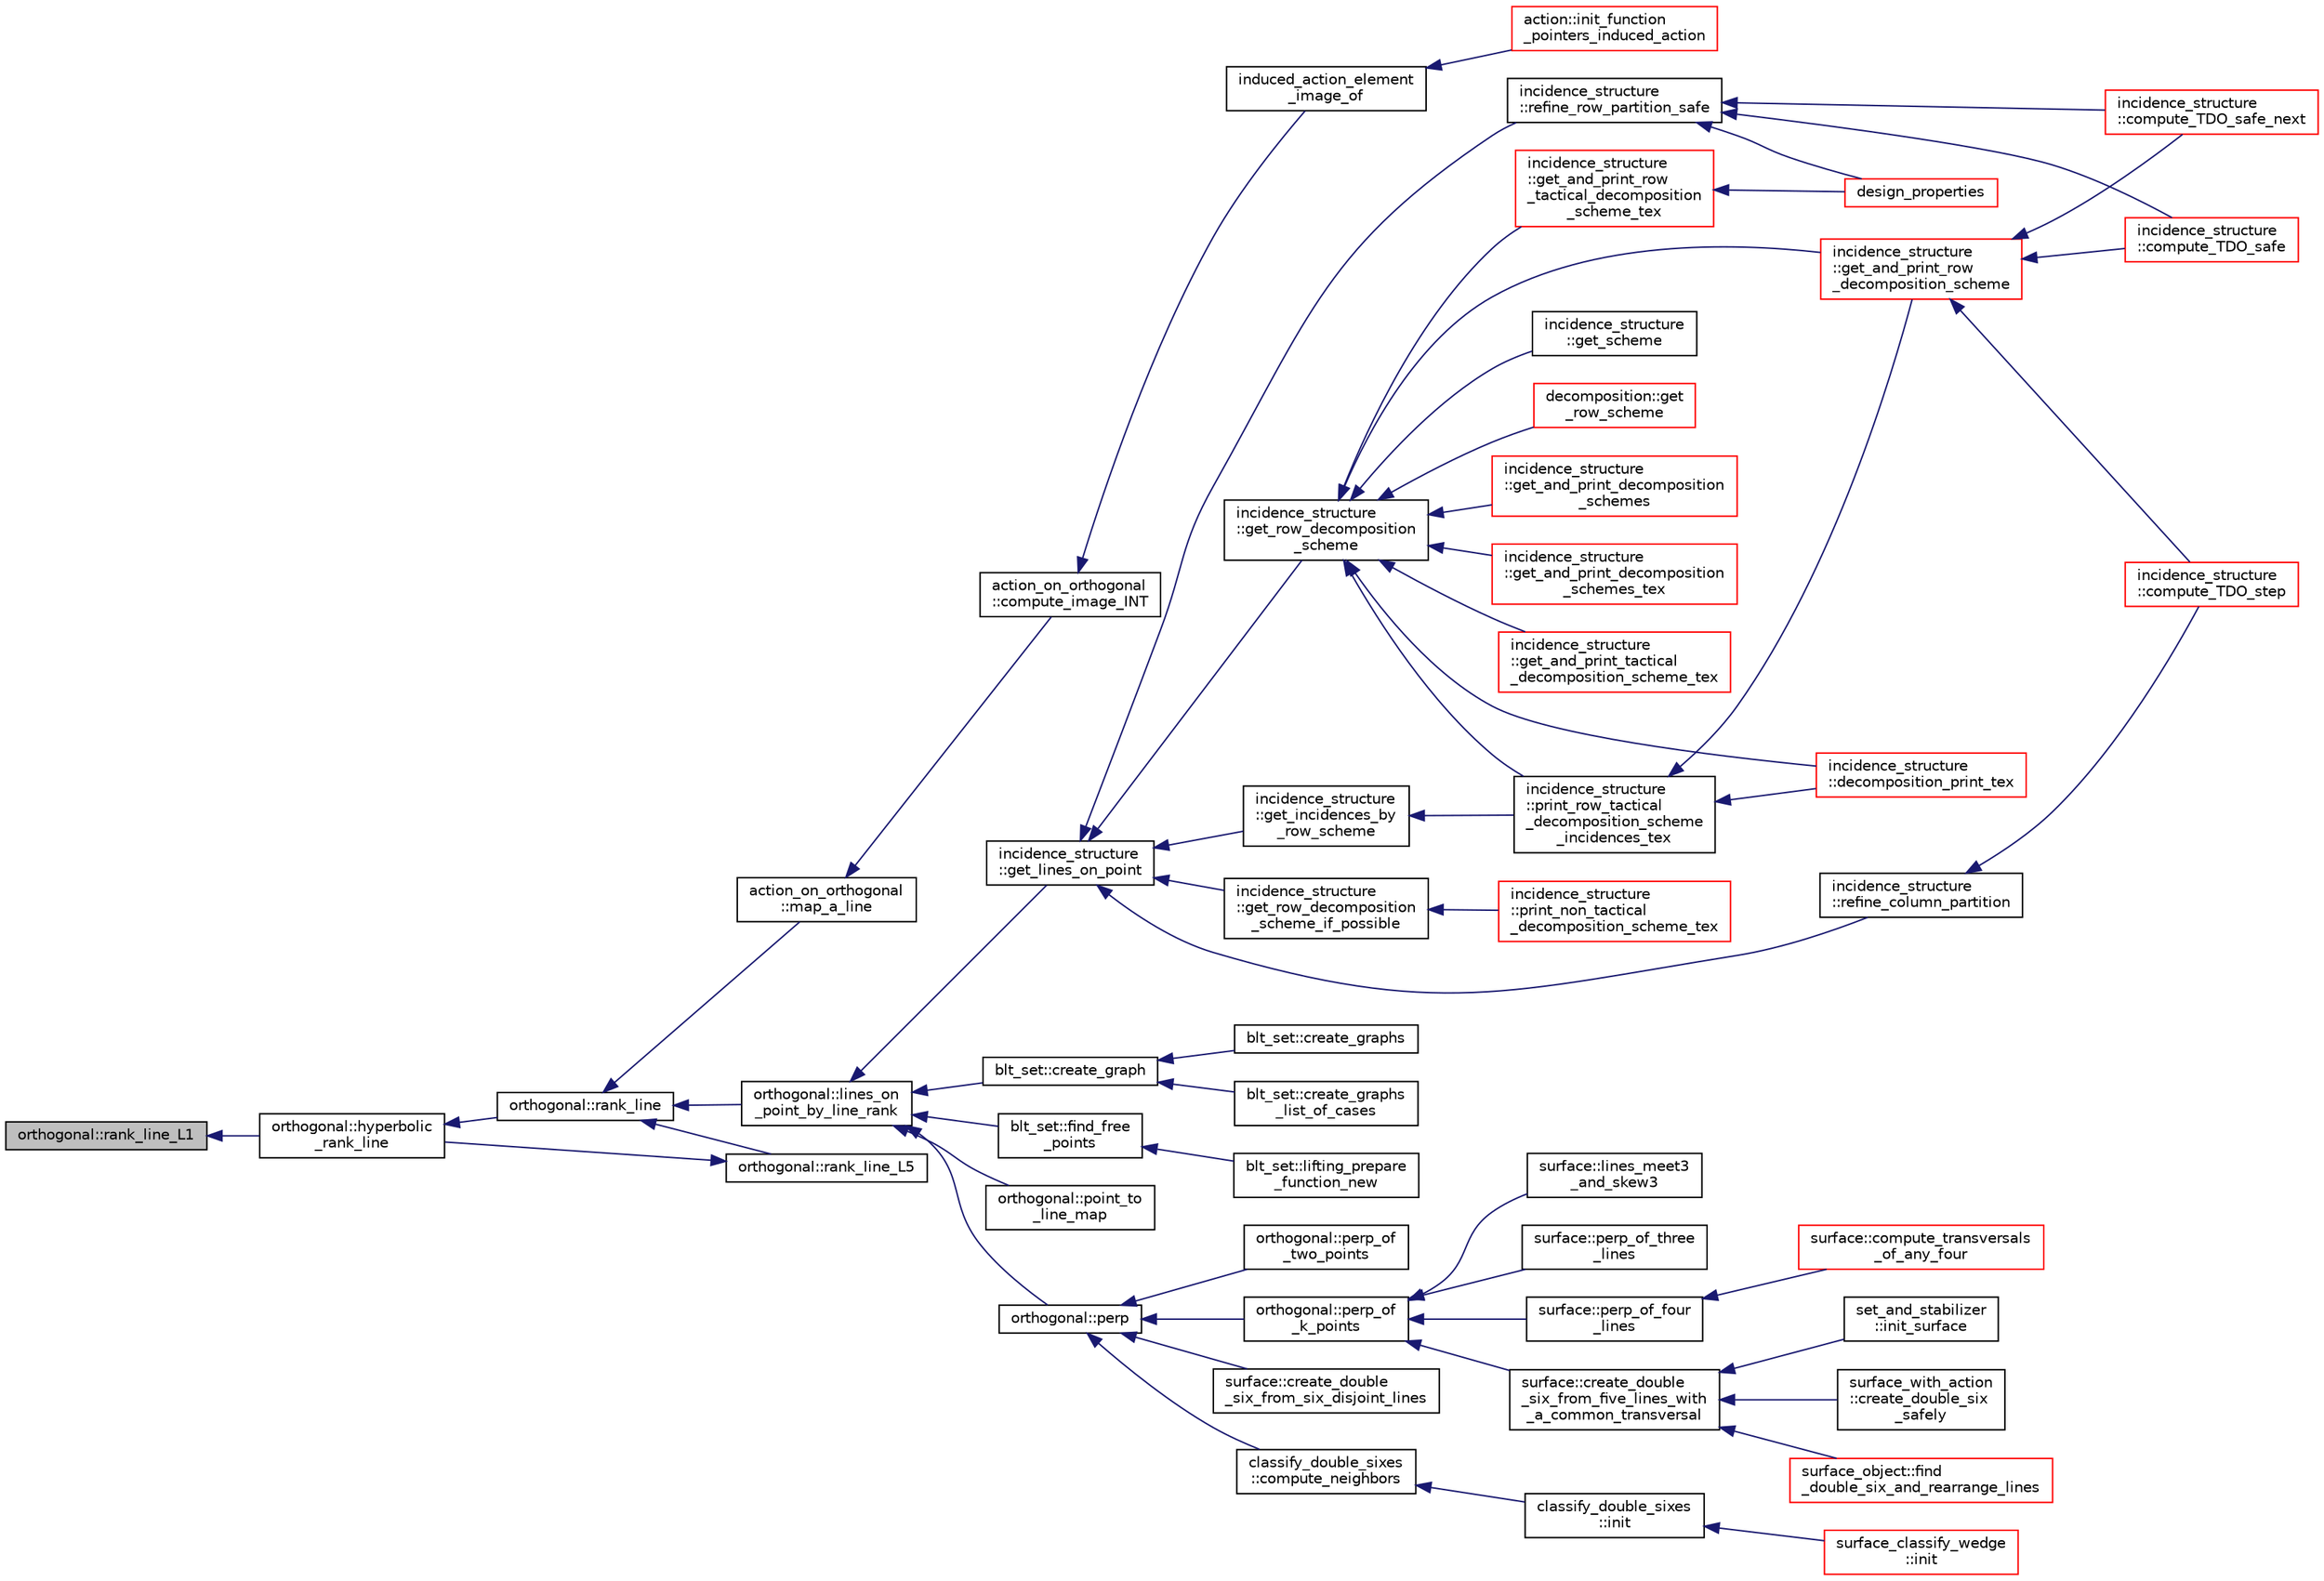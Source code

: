 digraph "orthogonal::rank_line_L1"
{
  edge [fontname="Helvetica",fontsize="10",labelfontname="Helvetica",labelfontsize="10"];
  node [fontname="Helvetica",fontsize="10",shape=record];
  rankdir="LR";
  Node37430 [label="orthogonal::rank_line_L1",height=0.2,width=0.4,color="black", fillcolor="grey75", style="filled", fontcolor="black"];
  Node37430 -> Node37431 [dir="back",color="midnightblue",fontsize="10",style="solid",fontname="Helvetica"];
  Node37431 [label="orthogonal::hyperbolic\l_rank_line",height=0.2,width=0.4,color="black", fillcolor="white", style="filled",URL="$d7/daa/classorthogonal.html#a2810f9a6851f445b03fdbfe2a888e9f5"];
  Node37431 -> Node37432 [dir="back",color="midnightblue",fontsize="10",style="solid",fontname="Helvetica"];
  Node37432 [label="orthogonal::rank_line",height=0.2,width=0.4,color="black", fillcolor="white", style="filled",URL="$d7/daa/classorthogonal.html#a5e1b5a3eb76840f425e71f25dabcd470"];
  Node37432 -> Node37433 [dir="back",color="midnightblue",fontsize="10",style="solid",fontname="Helvetica"];
  Node37433 [label="orthogonal::lines_on\l_point_by_line_rank",height=0.2,width=0.4,color="black", fillcolor="white", style="filled",URL="$d7/daa/classorthogonal.html#adc21874b6da3cd3585c704994fb538aa"];
  Node37433 -> Node37434 [dir="back",color="midnightblue",fontsize="10",style="solid",fontname="Helvetica"];
  Node37434 [label="blt_set::create_graph",height=0.2,width=0.4,color="black", fillcolor="white", style="filled",URL="$d1/d3d/classblt__set.html#ae92249ece99ffbc92e93e49cd5d5dccf"];
  Node37434 -> Node37435 [dir="back",color="midnightblue",fontsize="10",style="solid",fontname="Helvetica"];
  Node37435 [label="blt_set::create_graphs",height=0.2,width=0.4,color="black", fillcolor="white", style="filled",URL="$d1/d3d/classblt__set.html#a3f1d4a8ed15875c47b327949f26a4533"];
  Node37434 -> Node37436 [dir="back",color="midnightblue",fontsize="10",style="solid",fontname="Helvetica"];
  Node37436 [label="blt_set::create_graphs\l_list_of_cases",height=0.2,width=0.4,color="black", fillcolor="white", style="filled",URL="$d1/d3d/classblt__set.html#a91ad531d4154bd887182dbd6121476f3"];
  Node37433 -> Node37437 [dir="back",color="midnightblue",fontsize="10",style="solid",fontname="Helvetica"];
  Node37437 [label="blt_set::find_free\l_points",height=0.2,width=0.4,color="black", fillcolor="white", style="filled",URL="$d1/d3d/classblt__set.html#a71f82dd3dc4a901ea2a0949d2f1af302"];
  Node37437 -> Node37438 [dir="back",color="midnightblue",fontsize="10",style="solid",fontname="Helvetica"];
  Node37438 [label="blt_set::lifting_prepare\l_function_new",height=0.2,width=0.4,color="black", fillcolor="white", style="filled",URL="$d1/d3d/classblt__set.html#a1314b7c0a3b78ba54c0f61a397d8afce"];
  Node37433 -> Node37439 [dir="back",color="midnightblue",fontsize="10",style="solid",fontname="Helvetica"];
  Node37439 [label="orthogonal::point_to\l_line_map",height=0.2,width=0.4,color="black", fillcolor="white", style="filled",URL="$d7/daa/classorthogonal.html#a1eae48671390d1c251303be93b45f9e4"];
  Node37433 -> Node37440 [dir="back",color="midnightblue",fontsize="10",style="solid",fontname="Helvetica"];
  Node37440 [label="orthogonal::perp",height=0.2,width=0.4,color="black", fillcolor="white", style="filled",URL="$d7/daa/classorthogonal.html#ae80e0fa8d1e8caddb9afbb466e3d3189"];
  Node37440 -> Node37441 [dir="back",color="midnightblue",fontsize="10",style="solid",fontname="Helvetica"];
  Node37441 [label="orthogonal::perp_of\l_two_points",height=0.2,width=0.4,color="black", fillcolor="white", style="filled",URL="$d7/daa/classorthogonal.html#a6a05fef2e61ed508bff66d6728c58ec0"];
  Node37440 -> Node37442 [dir="back",color="midnightblue",fontsize="10",style="solid",fontname="Helvetica"];
  Node37442 [label="orthogonal::perp_of\l_k_points",height=0.2,width=0.4,color="black", fillcolor="white", style="filled",URL="$d7/daa/classorthogonal.html#a6a92a4680dc76bb289141fc5c765f5fb"];
  Node37442 -> Node37443 [dir="back",color="midnightblue",fontsize="10",style="solid",fontname="Helvetica"];
  Node37443 [label="surface::lines_meet3\l_and_skew3",height=0.2,width=0.4,color="black", fillcolor="white", style="filled",URL="$d5/d88/classsurface.html#af87ed9d20b980a89342f20c206ae5790"];
  Node37442 -> Node37444 [dir="back",color="midnightblue",fontsize="10",style="solid",fontname="Helvetica"];
  Node37444 [label="surface::perp_of_three\l_lines",height=0.2,width=0.4,color="black", fillcolor="white", style="filled",URL="$d5/d88/classsurface.html#aaa43449a367799d405821a1cd5a7e644"];
  Node37442 -> Node37445 [dir="back",color="midnightblue",fontsize="10",style="solid",fontname="Helvetica"];
  Node37445 [label="surface::perp_of_four\l_lines",height=0.2,width=0.4,color="black", fillcolor="white", style="filled",URL="$d5/d88/classsurface.html#a8da8a93f1fcbf344eb943869b0d488f1"];
  Node37445 -> Node37446 [dir="back",color="midnightblue",fontsize="10",style="solid",fontname="Helvetica"];
  Node37446 [label="surface::compute_transversals\l_of_any_four",height=0.2,width=0.4,color="red", fillcolor="white", style="filled",URL="$d5/d88/classsurface.html#a8023ace5ba7640932b77f1d54a792614"];
  Node37442 -> Node37455 [dir="back",color="midnightblue",fontsize="10",style="solid",fontname="Helvetica"];
  Node37455 [label="surface::create_double\l_six_from_five_lines_with\l_a_common_transversal",height=0.2,width=0.4,color="black", fillcolor="white", style="filled",URL="$d5/d88/classsurface.html#a6d8fafa386893521305e016011d55673"];
  Node37455 -> Node37456 [dir="back",color="midnightblue",fontsize="10",style="solid",fontname="Helvetica"];
  Node37456 [label="surface_object::find\l_double_six_and_rearrange_lines",height=0.2,width=0.4,color="red", fillcolor="white", style="filled",URL="$df/df8/classsurface__object.html#aa2fc4ff039e9f3a5ac29718e29b6b90c"];
  Node37455 -> Node37467 [dir="back",color="midnightblue",fontsize="10",style="solid",fontname="Helvetica"];
  Node37467 [label="set_and_stabilizer\l::init_surface",height=0.2,width=0.4,color="black", fillcolor="white", style="filled",URL="$de/df6/classset__and__stabilizer.html#aac2cff4e770a86c6d40e55478e33b6b5"];
  Node37455 -> Node37468 [dir="back",color="midnightblue",fontsize="10",style="solid",fontname="Helvetica"];
  Node37468 [label="surface_with_action\l::create_double_six\l_safely",height=0.2,width=0.4,color="black", fillcolor="white", style="filled",URL="$d8/df9/classsurface__with__action.html#a5d151dc90786f5466eb08dc1e2939170"];
  Node37440 -> Node37469 [dir="back",color="midnightblue",fontsize="10",style="solid",fontname="Helvetica"];
  Node37469 [label="surface::create_double\l_six_from_six_disjoint_lines",height=0.2,width=0.4,color="black", fillcolor="white", style="filled",URL="$d5/d88/classsurface.html#a4c44f0a33d709edee71537547880dd87"];
  Node37440 -> Node37470 [dir="back",color="midnightblue",fontsize="10",style="solid",fontname="Helvetica"];
  Node37470 [label="classify_double_sixes\l::compute_neighbors",height=0.2,width=0.4,color="black", fillcolor="white", style="filled",URL="$dd/d23/classclassify__double__sixes.html#a675e241052c36c58063ddcfc06d209b2"];
  Node37470 -> Node37449 [dir="back",color="midnightblue",fontsize="10",style="solid",fontname="Helvetica"];
  Node37449 [label="classify_double_sixes\l::init",height=0.2,width=0.4,color="black", fillcolor="white", style="filled",URL="$dd/d23/classclassify__double__sixes.html#a8c5c41d5124b35379d626480ff225f7b"];
  Node37449 -> Node37450 [dir="back",color="midnightblue",fontsize="10",style="solid",fontname="Helvetica"];
  Node37450 [label="surface_classify_wedge\l::init",height=0.2,width=0.4,color="red", fillcolor="white", style="filled",URL="$d7/d5c/classsurface__classify__wedge.html#a43302106663b307aa8274a5112a7010a"];
  Node37433 -> Node37471 [dir="back",color="midnightblue",fontsize="10",style="solid",fontname="Helvetica"];
  Node37471 [label="incidence_structure\l::get_lines_on_point",height=0.2,width=0.4,color="black", fillcolor="white", style="filled",URL="$da/d8a/classincidence__structure.html#a09148fd9478525b4a65c8e44833d1861"];
  Node37471 -> Node37472 [dir="back",color="midnightblue",fontsize="10",style="solid",fontname="Helvetica"];
  Node37472 [label="incidence_structure\l::refine_row_partition_safe",height=0.2,width=0.4,color="black", fillcolor="white", style="filled",URL="$da/d8a/classincidence__structure.html#ae84b2dc0f1a0cd1f9acfadcae21e3745"];
  Node37472 -> Node37473 [dir="back",color="midnightblue",fontsize="10",style="solid",fontname="Helvetica"];
  Node37473 [label="design_properties",height=0.2,width=0.4,color="red", fillcolor="white", style="filled",URL="$d9/dc2/apps_2combinatorics_2design_8_c.html#a7d7aac893d68b4a25d1ab91b57ae2af1"];
  Node37472 -> Node37477 [dir="back",color="midnightblue",fontsize="10",style="solid",fontname="Helvetica"];
  Node37477 [label="incidence_structure\l::compute_TDO_safe_next",height=0.2,width=0.4,color="red", fillcolor="white", style="filled",URL="$da/d8a/classincidence__structure.html#a7c315a348fc6bed0f8642767cc9cd7d1"];
  Node37472 -> Node37480 [dir="back",color="midnightblue",fontsize="10",style="solid",fontname="Helvetica"];
  Node37480 [label="incidence_structure\l::compute_TDO_safe",height=0.2,width=0.4,color="red", fillcolor="white", style="filled",URL="$da/d8a/classincidence__structure.html#ab1409e71c4b6855e49edfd3526644202"];
  Node37471 -> Node37494 [dir="back",color="midnightblue",fontsize="10",style="solid",fontname="Helvetica"];
  Node37494 [label="incidence_structure\l::refine_column_partition",height=0.2,width=0.4,color="black", fillcolor="white", style="filled",URL="$da/d8a/classincidence__structure.html#ac262f307c1531d67496129dc7890cda4"];
  Node37494 -> Node37495 [dir="back",color="midnightblue",fontsize="10",style="solid",fontname="Helvetica"];
  Node37495 [label="incidence_structure\l::compute_TDO_step",height=0.2,width=0.4,color="red", fillcolor="white", style="filled",URL="$da/d8a/classincidence__structure.html#a6175accaa64033df34d722c594a8b827"];
  Node37471 -> Node37499 [dir="back",color="midnightblue",fontsize="10",style="solid",fontname="Helvetica"];
  Node37499 [label="incidence_structure\l::get_incidences_by\l_row_scheme",height=0.2,width=0.4,color="black", fillcolor="white", style="filled",URL="$da/d8a/classincidence__structure.html#addab249e03244133841bd793389c792c"];
  Node37499 -> Node37500 [dir="back",color="midnightblue",fontsize="10",style="solid",fontname="Helvetica"];
  Node37500 [label="incidence_structure\l::print_row_tactical\l_decomposition_scheme\l_incidences_tex",height=0.2,width=0.4,color="black", fillcolor="white", style="filled",URL="$da/d8a/classincidence__structure.html#a23279d5c98b702de05171c245d5375fa"];
  Node37500 -> Node37501 [dir="back",color="midnightblue",fontsize="10",style="solid",fontname="Helvetica"];
  Node37501 [label="incidence_structure\l::get_and_print_row\l_decomposition_scheme",height=0.2,width=0.4,color="red", fillcolor="white", style="filled",URL="$da/d8a/classincidence__structure.html#a4a1e589bb5c47fb2d98fdb561b669dcf"];
  Node37501 -> Node37477 [dir="back",color="midnightblue",fontsize="10",style="solid",fontname="Helvetica"];
  Node37501 -> Node37480 [dir="back",color="midnightblue",fontsize="10",style="solid",fontname="Helvetica"];
  Node37501 -> Node37495 [dir="back",color="midnightblue",fontsize="10",style="solid",fontname="Helvetica"];
  Node37500 -> Node37502 [dir="back",color="midnightblue",fontsize="10",style="solid",fontname="Helvetica"];
  Node37502 [label="incidence_structure\l::decomposition_print_tex",height=0.2,width=0.4,color="red", fillcolor="white", style="filled",URL="$da/d8a/classincidence__structure.html#ada3fae9fd1819b36e6bfe18dedd01e6a"];
  Node37471 -> Node37503 [dir="back",color="midnightblue",fontsize="10",style="solid",fontname="Helvetica"];
  Node37503 [label="incidence_structure\l::get_row_decomposition\l_scheme",height=0.2,width=0.4,color="black", fillcolor="white", style="filled",URL="$da/d8a/classincidence__structure.html#aa0ad04253ba8e75bb15900ee8b01c9aa"];
  Node37503 -> Node37504 [dir="back",color="midnightblue",fontsize="10",style="solid",fontname="Helvetica"];
  Node37504 [label="decomposition::get\l_row_scheme",height=0.2,width=0.4,color="red", fillcolor="white", style="filled",URL="$d3/d2b/classdecomposition.html#acdb57cdc0c5b1b4692337a7a629f7113"];
  Node37503 -> Node37500 [dir="back",color="midnightblue",fontsize="10",style="solid",fontname="Helvetica"];
  Node37503 -> Node37501 [dir="back",color="midnightblue",fontsize="10",style="solid",fontname="Helvetica"];
  Node37503 -> Node37506 [dir="back",color="midnightblue",fontsize="10",style="solid",fontname="Helvetica"];
  Node37506 [label="incidence_structure\l::get_and_print_decomposition\l_schemes",height=0.2,width=0.4,color="red", fillcolor="white", style="filled",URL="$da/d8a/classincidence__structure.html#a95766a2ffb220bae98b60ed3c91bce9a"];
  Node37503 -> Node37510 [dir="back",color="midnightblue",fontsize="10",style="solid",fontname="Helvetica"];
  Node37510 [label="incidence_structure\l::get_and_print_decomposition\l_schemes_tex",height=0.2,width=0.4,color="red", fillcolor="white", style="filled",URL="$da/d8a/classincidence__structure.html#a2a9844501c86ee7588a64227cc6867e5"];
  Node37503 -> Node37511 [dir="back",color="midnightblue",fontsize="10",style="solid",fontname="Helvetica"];
  Node37511 [label="incidence_structure\l::get_and_print_tactical\l_decomposition_scheme_tex",height=0.2,width=0.4,color="red", fillcolor="white", style="filled",URL="$da/d8a/classincidence__structure.html#a88a5db2769f6529b86c1ee250ceed24d"];
  Node37503 -> Node37512 [dir="back",color="midnightblue",fontsize="10",style="solid",fontname="Helvetica"];
  Node37512 [label="incidence_structure\l::get_scheme",height=0.2,width=0.4,color="black", fillcolor="white", style="filled",URL="$da/d8a/classincidence__structure.html#a13191a7c41cd54c5a453e82395893ad9"];
  Node37503 -> Node37513 [dir="back",color="midnightblue",fontsize="10",style="solid",fontname="Helvetica"];
  Node37513 [label="incidence_structure\l::get_and_print_row\l_tactical_decomposition\l_scheme_tex",height=0.2,width=0.4,color="red", fillcolor="white", style="filled",URL="$da/d8a/classincidence__structure.html#a93bcc4c9c4ebb9635a60b2c5df9c43b0"];
  Node37513 -> Node37473 [dir="back",color="midnightblue",fontsize="10",style="solid",fontname="Helvetica"];
  Node37503 -> Node37502 [dir="back",color="midnightblue",fontsize="10",style="solid",fontname="Helvetica"];
  Node37471 -> Node37514 [dir="back",color="midnightblue",fontsize="10",style="solid",fontname="Helvetica"];
  Node37514 [label="incidence_structure\l::get_row_decomposition\l_scheme_if_possible",height=0.2,width=0.4,color="black", fillcolor="white", style="filled",URL="$da/d8a/classincidence__structure.html#ac93d2a6419b0fca3f25f101c5f08caf5"];
  Node37514 -> Node37515 [dir="back",color="midnightblue",fontsize="10",style="solid",fontname="Helvetica"];
  Node37515 [label="incidence_structure\l::print_non_tactical\l_decomposition_scheme_tex",height=0.2,width=0.4,color="red", fillcolor="white", style="filled",URL="$da/d8a/classincidence__structure.html#a27995a1d72c680e66343d871d838800e"];
  Node37432 -> Node37516 [dir="back",color="midnightblue",fontsize="10",style="solid",fontname="Helvetica"];
  Node37516 [label="orthogonal::rank_line_L5",height=0.2,width=0.4,color="black", fillcolor="white", style="filled",URL="$d7/daa/classorthogonal.html#a80bcc065004ef76b70cef437fff6f54c"];
  Node37516 -> Node37431 [dir="back",color="midnightblue",fontsize="10",style="solid",fontname="Helvetica"];
  Node37432 -> Node37517 [dir="back",color="midnightblue",fontsize="10",style="solid",fontname="Helvetica"];
  Node37517 [label="action_on_orthogonal\l::map_a_line",height=0.2,width=0.4,color="black", fillcolor="white", style="filled",URL="$dc/d87/classaction__on__orthogonal.html#ac7e41a4bbc9e0f2813f2f7030f3ed177"];
  Node37517 -> Node37518 [dir="back",color="midnightblue",fontsize="10",style="solid",fontname="Helvetica"];
  Node37518 [label="action_on_orthogonal\l::compute_image_INT",height=0.2,width=0.4,color="black", fillcolor="white", style="filled",URL="$dc/d87/classaction__on__orthogonal.html#a53cee5a150163f7614151b9cd1fc06f3"];
  Node37518 -> Node37519 [dir="back",color="midnightblue",fontsize="10",style="solid",fontname="Helvetica"];
  Node37519 [label="induced_action_element\l_image_of",height=0.2,width=0.4,color="black", fillcolor="white", style="filled",URL="$d3/d27/interface_8_c.html#a821850d6c3988dd122de0489cd36f0f0"];
  Node37519 -> Node37520 [dir="back",color="midnightblue",fontsize="10",style="solid",fontname="Helvetica"];
  Node37520 [label="action::init_function\l_pointers_induced_action",height=0.2,width=0.4,color="red", fillcolor="white", style="filled",URL="$d2/d86/classaction.html#a3b9287d084b24f7a3b9532a7589c58de"];
}
